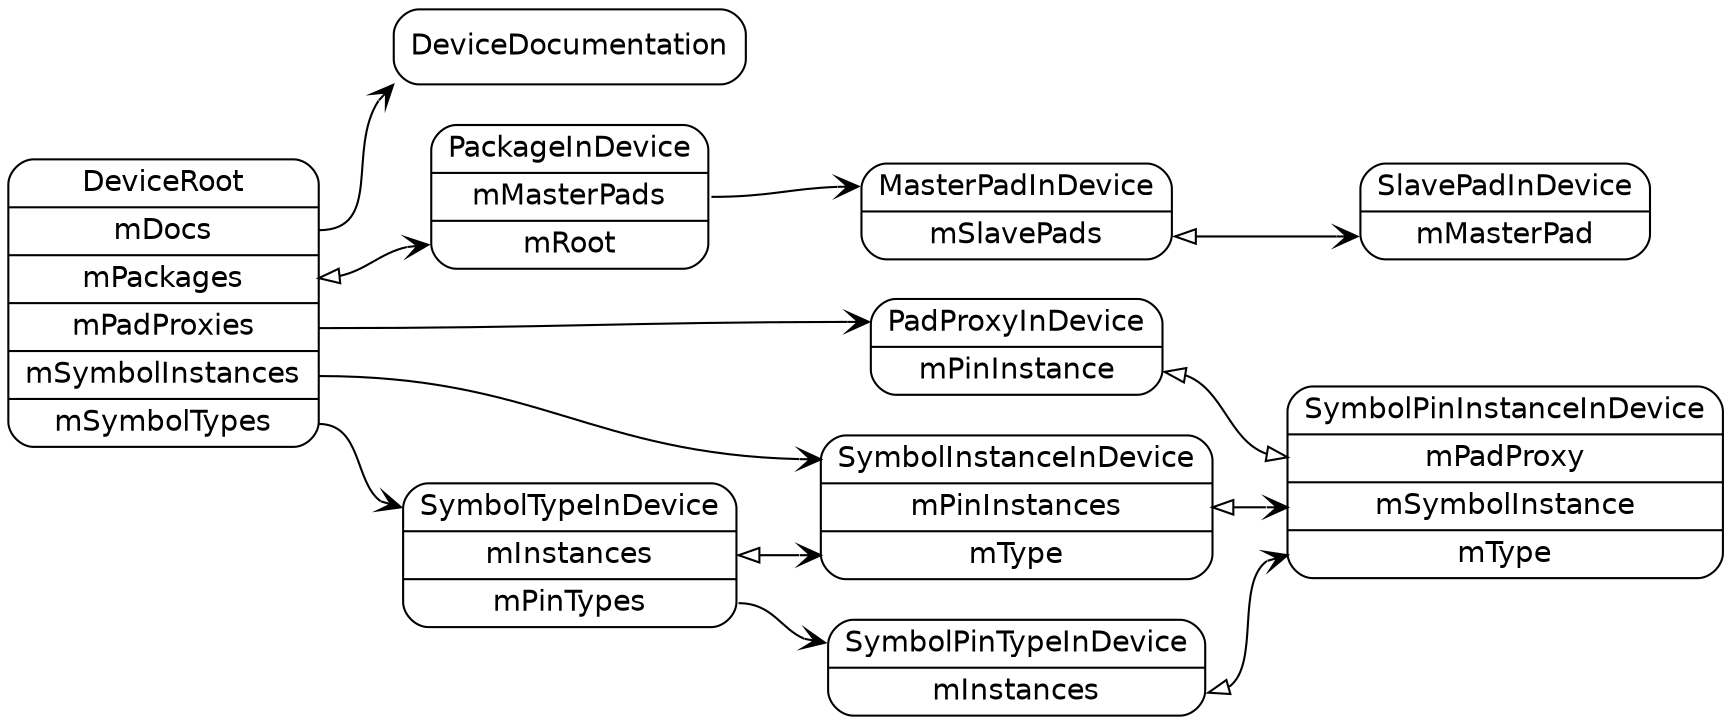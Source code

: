 digraph G {
  rankdir=LR ;
  node [shape=record fontname=helvetica style=rounded] ;
  DeviceRoot[label="<DeviceRoot>DeviceRoot|<mDocs>mDocs|<mPackages>mPackages|<mPadProxies>mPadProxies|<mSymbolInstances>mSymbolInstances|<mSymbolTypes>mSymbolTypes"] ;
  SymbolTypeInDevice[label="<SymbolTypeInDevice>SymbolTypeInDevice|<mInstances>mInstances|<mPinTypes>mPinTypes"] ;
  SymbolPinTypeInDevice[label="<SymbolPinTypeInDevice>SymbolPinTypeInDevice|<mInstances>mInstances"] ;
  SymbolPinInstanceInDevice[label="<SymbolPinInstanceInDevice>SymbolPinInstanceInDevice|<mPadProxy>mPadProxy|<mSymbolInstance>mSymbolInstance|<mType>mType"] ;
  SymbolInstanceInDevice[label="<SymbolInstanceInDevice>SymbolInstanceInDevice|<mPinInstances>mPinInstances|<mType>mType"] ;
  PadProxyInDevice[label="<PadProxyInDevice>PadProxyInDevice|<mPinInstance>mPinInstance"] ;
  PackageInDevice[label="<PackageInDevice>PackageInDevice|<mMasterPads>mMasterPads|<mRoot>mRoot"] ;
  MasterPadInDevice[label="<MasterPadInDevice>MasterPadInDevice|<mSlavePads>mSlavePads"] ;
  SlavePadInDevice[label="<SlavePadInDevice>SlavePadInDevice|<mMasterPad>mMasterPad"] ;
  DeviceDocumentation[label="<DeviceDocumentation>DeviceDocumentation"] ;
  DeviceRoot:mDocs -> DeviceDocumentation:DeviceDocumentation [dir=both arrowtail=none arrowhead=vee] ;
  DeviceRoot:mPackages -> PackageInDevice:mRoot [dir=both arrowtail=onormal arrowhead=vee] ;
  DeviceRoot:mPadProxies -> PadProxyInDevice:PadProxyInDevice [dir=both arrowtail=none arrowhead=vee] ;
  DeviceRoot:mSymbolInstances -> SymbolInstanceInDevice:SymbolInstanceInDevice [dir=both arrowtail=none arrowhead=vee] ;
  DeviceRoot:mSymbolTypes -> SymbolTypeInDevice:SymbolTypeInDevice [dir=both arrowtail=none arrowhead=vee] ;
  SymbolTypeInDevice:mInstances -> SymbolInstanceInDevice:mType [dir=both arrowtail=onormal arrowhead=vee] ;
  SymbolTypeInDevice:mPinTypes -> SymbolPinTypeInDevice:SymbolPinTypeInDevice [dir=both arrowtail=none arrowhead=vee] ;
  SymbolPinTypeInDevice:mInstances -> SymbolPinInstanceInDevice:mType [dir=both arrowtail=onormal arrowhead=vee] ;
  SymbolInstanceInDevice:mPinInstances -> SymbolPinInstanceInDevice:mSymbolInstance [dir=both arrowtail=onormal arrowhead=vee] ;
  PadProxyInDevice:mPinInstance -> SymbolPinInstanceInDevice:mPadProxy [dir=both arrowtail=onormal arrowhead=onormal] ;
  PackageInDevice:mMasterPads -> MasterPadInDevice:MasterPadInDevice [dir=both arrowtail=none arrowhead=vee] ;
  MasterPadInDevice:mSlavePads -> SlavePadInDevice:mMasterPad [dir=both arrowtail=onormal arrowhead=vee] ;
}

